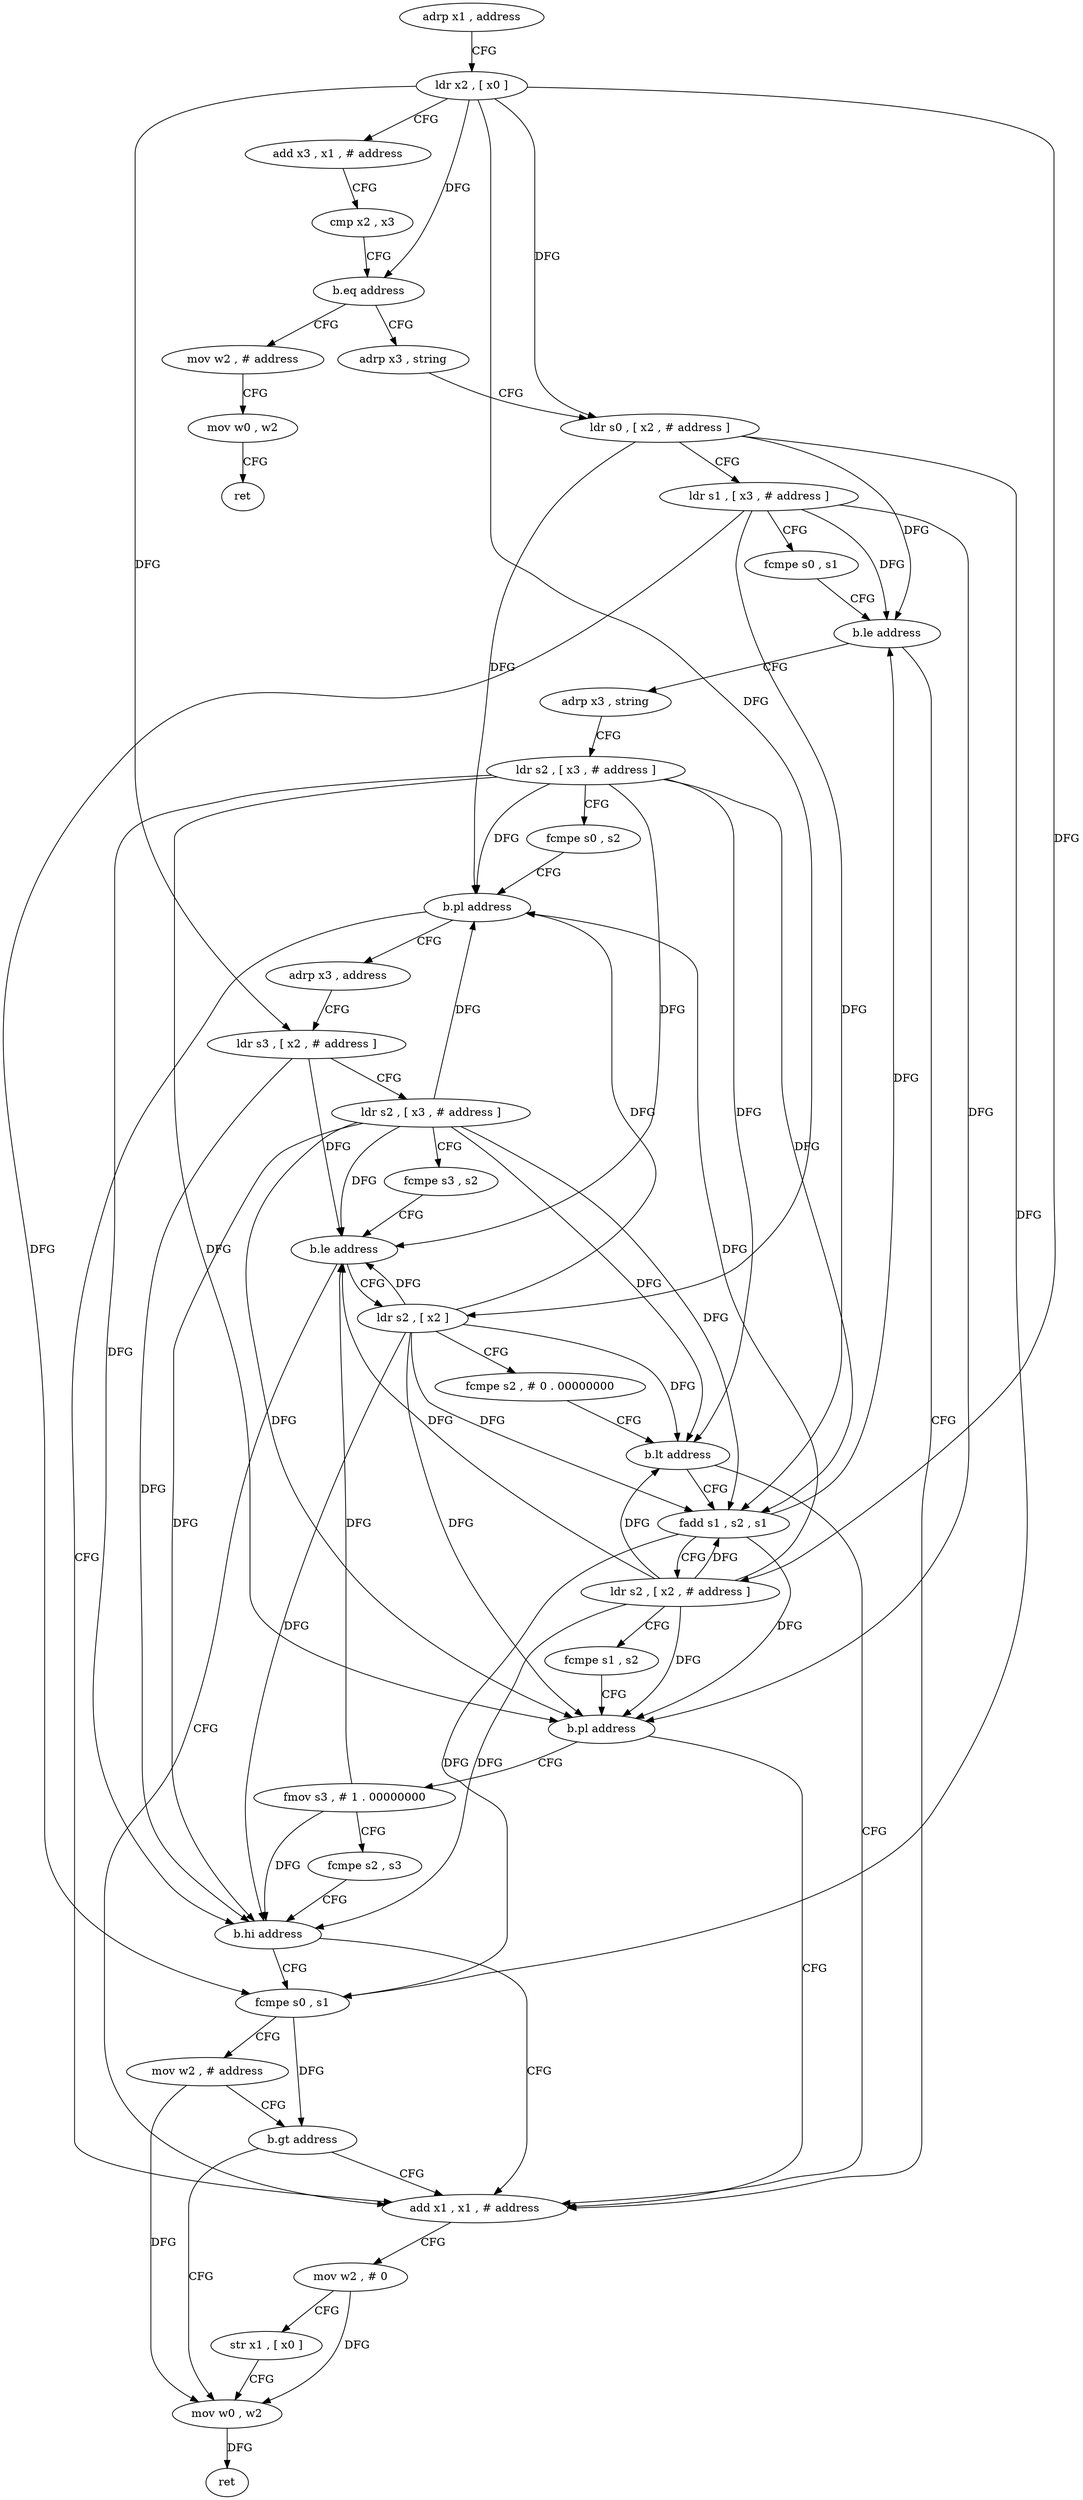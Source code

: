 digraph "func" {
"4282736" [label = "adrp x1 , address" ]
"4282740" [label = "ldr x2 , [ x0 ]" ]
"4282744" [label = "add x3 , x1 , # address" ]
"4282748" [label = "cmp x2 , x3" ]
"4282752" [label = "b.eq address" ]
"4282888" [label = "mov w2 , # address" ]
"4282756" [label = "adrp x3 , string" ]
"4282892" [label = "mov w0 , w2" ]
"4282896" [label = "ret" ]
"4282760" [label = "ldr s0 , [ x2 , # address ]" ]
"4282764" [label = "ldr s1 , [ x3 , # address ]" ]
"4282768" [label = "fcmpe s0 , s1" ]
"4282772" [label = "b.le address" ]
"4282864" [label = "add x1 , x1 , # address" ]
"4282776" [label = "adrp x3 , string" ]
"4282868" [label = "mov w2 , # 0" ]
"4282872" [label = "str x1 , [ x0 ]" ]
"4282876" [label = "mov w0 , w2" ]
"4282780" [label = "ldr s2 , [ x3 , # address ]" ]
"4282784" [label = "fcmpe s0 , s2" ]
"4282788" [label = "b.pl address" ]
"4282792" [label = "adrp x3 , address" ]
"4282796" [label = "ldr s3 , [ x2 , # address ]" ]
"4282800" [label = "ldr s2 , [ x3 , # address ]" ]
"4282804" [label = "fcmpe s3 , s2" ]
"4282808" [label = "b.le address" ]
"4282812" [label = "ldr s2 , [ x2 ]" ]
"4282816" [label = "fcmpe s2 , # 0 . 00000000" ]
"4282820" [label = "b.lt address" ]
"4282824" [label = "fadd s1 , s2 , s1" ]
"4282828" [label = "ldr s2 , [ x2 , # address ]" ]
"4282832" [label = "fcmpe s1 , s2" ]
"4282836" [label = "b.pl address" ]
"4282840" [label = "fmov s3 , # 1 . 00000000" ]
"4282844" [label = "fcmpe s2 , s3" ]
"4282848" [label = "b.hi address" ]
"4282852" [label = "fcmpe s0 , s1" ]
"4282856" [label = "mov w2 , # address" ]
"4282860" [label = "b.gt address" ]
"4282880" [label = "ret" ]
"4282736" -> "4282740" [ label = "CFG" ]
"4282740" -> "4282744" [ label = "CFG" ]
"4282740" -> "4282752" [ label = "DFG" ]
"4282740" -> "4282760" [ label = "DFG" ]
"4282740" -> "4282796" [ label = "DFG" ]
"4282740" -> "4282812" [ label = "DFG" ]
"4282740" -> "4282828" [ label = "DFG" ]
"4282744" -> "4282748" [ label = "CFG" ]
"4282748" -> "4282752" [ label = "CFG" ]
"4282752" -> "4282888" [ label = "CFG" ]
"4282752" -> "4282756" [ label = "CFG" ]
"4282888" -> "4282892" [ label = "CFG" ]
"4282756" -> "4282760" [ label = "CFG" ]
"4282892" -> "4282896" [ label = "CFG" ]
"4282760" -> "4282764" [ label = "CFG" ]
"4282760" -> "4282772" [ label = "DFG" ]
"4282760" -> "4282788" [ label = "DFG" ]
"4282760" -> "4282852" [ label = "DFG" ]
"4282764" -> "4282768" [ label = "CFG" ]
"4282764" -> "4282772" [ label = "DFG" ]
"4282764" -> "4282824" [ label = "DFG" ]
"4282764" -> "4282836" [ label = "DFG" ]
"4282764" -> "4282852" [ label = "DFG" ]
"4282768" -> "4282772" [ label = "CFG" ]
"4282772" -> "4282864" [ label = "CFG" ]
"4282772" -> "4282776" [ label = "CFG" ]
"4282864" -> "4282868" [ label = "CFG" ]
"4282776" -> "4282780" [ label = "CFG" ]
"4282868" -> "4282872" [ label = "CFG" ]
"4282868" -> "4282876" [ label = "DFG" ]
"4282872" -> "4282876" [ label = "CFG" ]
"4282876" -> "4282880" [ label = "DFG" ]
"4282780" -> "4282784" [ label = "CFG" ]
"4282780" -> "4282788" [ label = "DFG" ]
"4282780" -> "4282808" [ label = "DFG" ]
"4282780" -> "4282820" [ label = "DFG" ]
"4282780" -> "4282824" [ label = "DFG" ]
"4282780" -> "4282836" [ label = "DFG" ]
"4282780" -> "4282848" [ label = "DFG" ]
"4282784" -> "4282788" [ label = "CFG" ]
"4282788" -> "4282864" [ label = "CFG" ]
"4282788" -> "4282792" [ label = "CFG" ]
"4282792" -> "4282796" [ label = "CFG" ]
"4282796" -> "4282800" [ label = "CFG" ]
"4282796" -> "4282808" [ label = "DFG" ]
"4282796" -> "4282848" [ label = "DFG" ]
"4282800" -> "4282804" [ label = "CFG" ]
"4282800" -> "4282788" [ label = "DFG" ]
"4282800" -> "4282808" [ label = "DFG" ]
"4282800" -> "4282820" [ label = "DFG" ]
"4282800" -> "4282824" [ label = "DFG" ]
"4282800" -> "4282836" [ label = "DFG" ]
"4282800" -> "4282848" [ label = "DFG" ]
"4282804" -> "4282808" [ label = "CFG" ]
"4282808" -> "4282864" [ label = "CFG" ]
"4282808" -> "4282812" [ label = "CFG" ]
"4282812" -> "4282816" [ label = "CFG" ]
"4282812" -> "4282788" [ label = "DFG" ]
"4282812" -> "4282808" [ label = "DFG" ]
"4282812" -> "4282820" [ label = "DFG" ]
"4282812" -> "4282824" [ label = "DFG" ]
"4282812" -> "4282836" [ label = "DFG" ]
"4282812" -> "4282848" [ label = "DFG" ]
"4282816" -> "4282820" [ label = "CFG" ]
"4282820" -> "4282864" [ label = "CFG" ]
"4282820" -> "4282824" [ label = "CFG" ]
"4282824" -> "4282828" [ label = "CFG" ]
"4282824" -> "4282772" [ label = "DFG" ]
"4282824" -> "4282836" [ label = "DFG" ]
"4282824" -> "4282852" [ label = "DFG" ]
"4282828" -> "4282832" [ label = "CFG" ]
"4282828" -> "4282788" [ label = "DFG" ]
"4282828" -> "4282808" [ label = "DFG" ]
"4282828" -> "4282820" [ label = "DFG" ]
"4282828" -> "4282824" [ label = "DFG" ]
"4282828" -> "4282836" [ label = "DFG" ]
"4282828" -> "4282848" [ label = "DFG" ]
"4282832" -> "4282836" [ label = "CFG" ]
"4282836" -> "4282864" [ label = "CFG" ]
"4282836" -> "4282840" [ label = "CFG" ]
"4282840" -> "4282844" [ label = "CFG" ]
"4282840" -> "4282808" [ label = "DFG" ]
"4282840" -> "4282848" [ label = "DFG" ]
"4282844" -> "4282848" [ label = "CFG" ]
"4282848" -> "4282864" [ label = "CFG" ]
"4282848" -> "4282852" [ label = "CFG" ]
"4282852" -> "4282856" [ label = "CFG" ]
"4282852" -> "4282860" [ label = "DFG" ]
"4282856" -> "4282860" [ label = "CFG" ]
"4282856" -> "4282876" [ label = "DFG" ]
"4282860" -> "4282876" [ label = "CFG" ]
"4282860" -> "4282864" [ label = "CFG" ]
}
